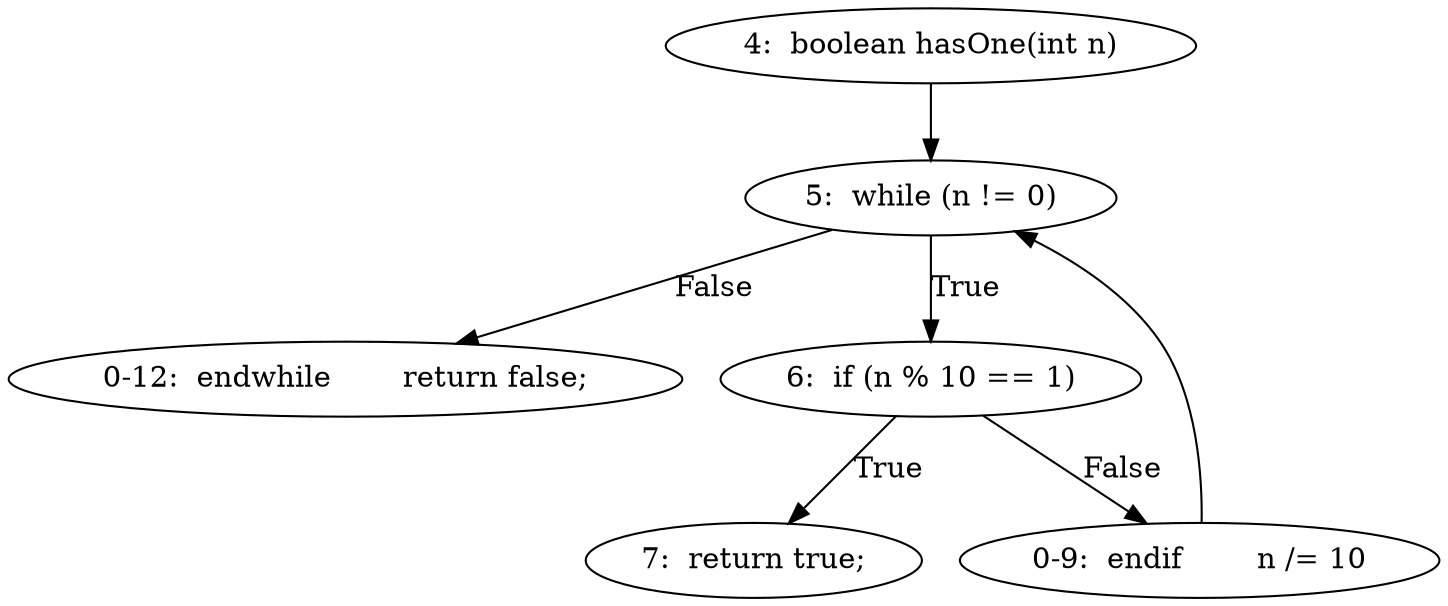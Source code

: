 digraph result_test { 
// graph-vertices
  0  [label="4:  boolean hasOne(int n)"]; 
  1  [label="5:  while (n != 0)"]; 
  a1  [label="0-12:  endwhile	return false;"]; 
  3  [label="6:  if (n % 10 == 1)"]; 
  4  [label="7:  return true;"]; 
  a2  [label="0-9:  endif	n /= 10"]; 
// graph-edges
  0 -> 1;
  1 -> a1  [label="False"]; 
  1 -> 3  [label="True"]; 
  3 -> 4  [label="True"]; 
  3 -> a2  [label="False"]; 
  a2 -> 1;
}